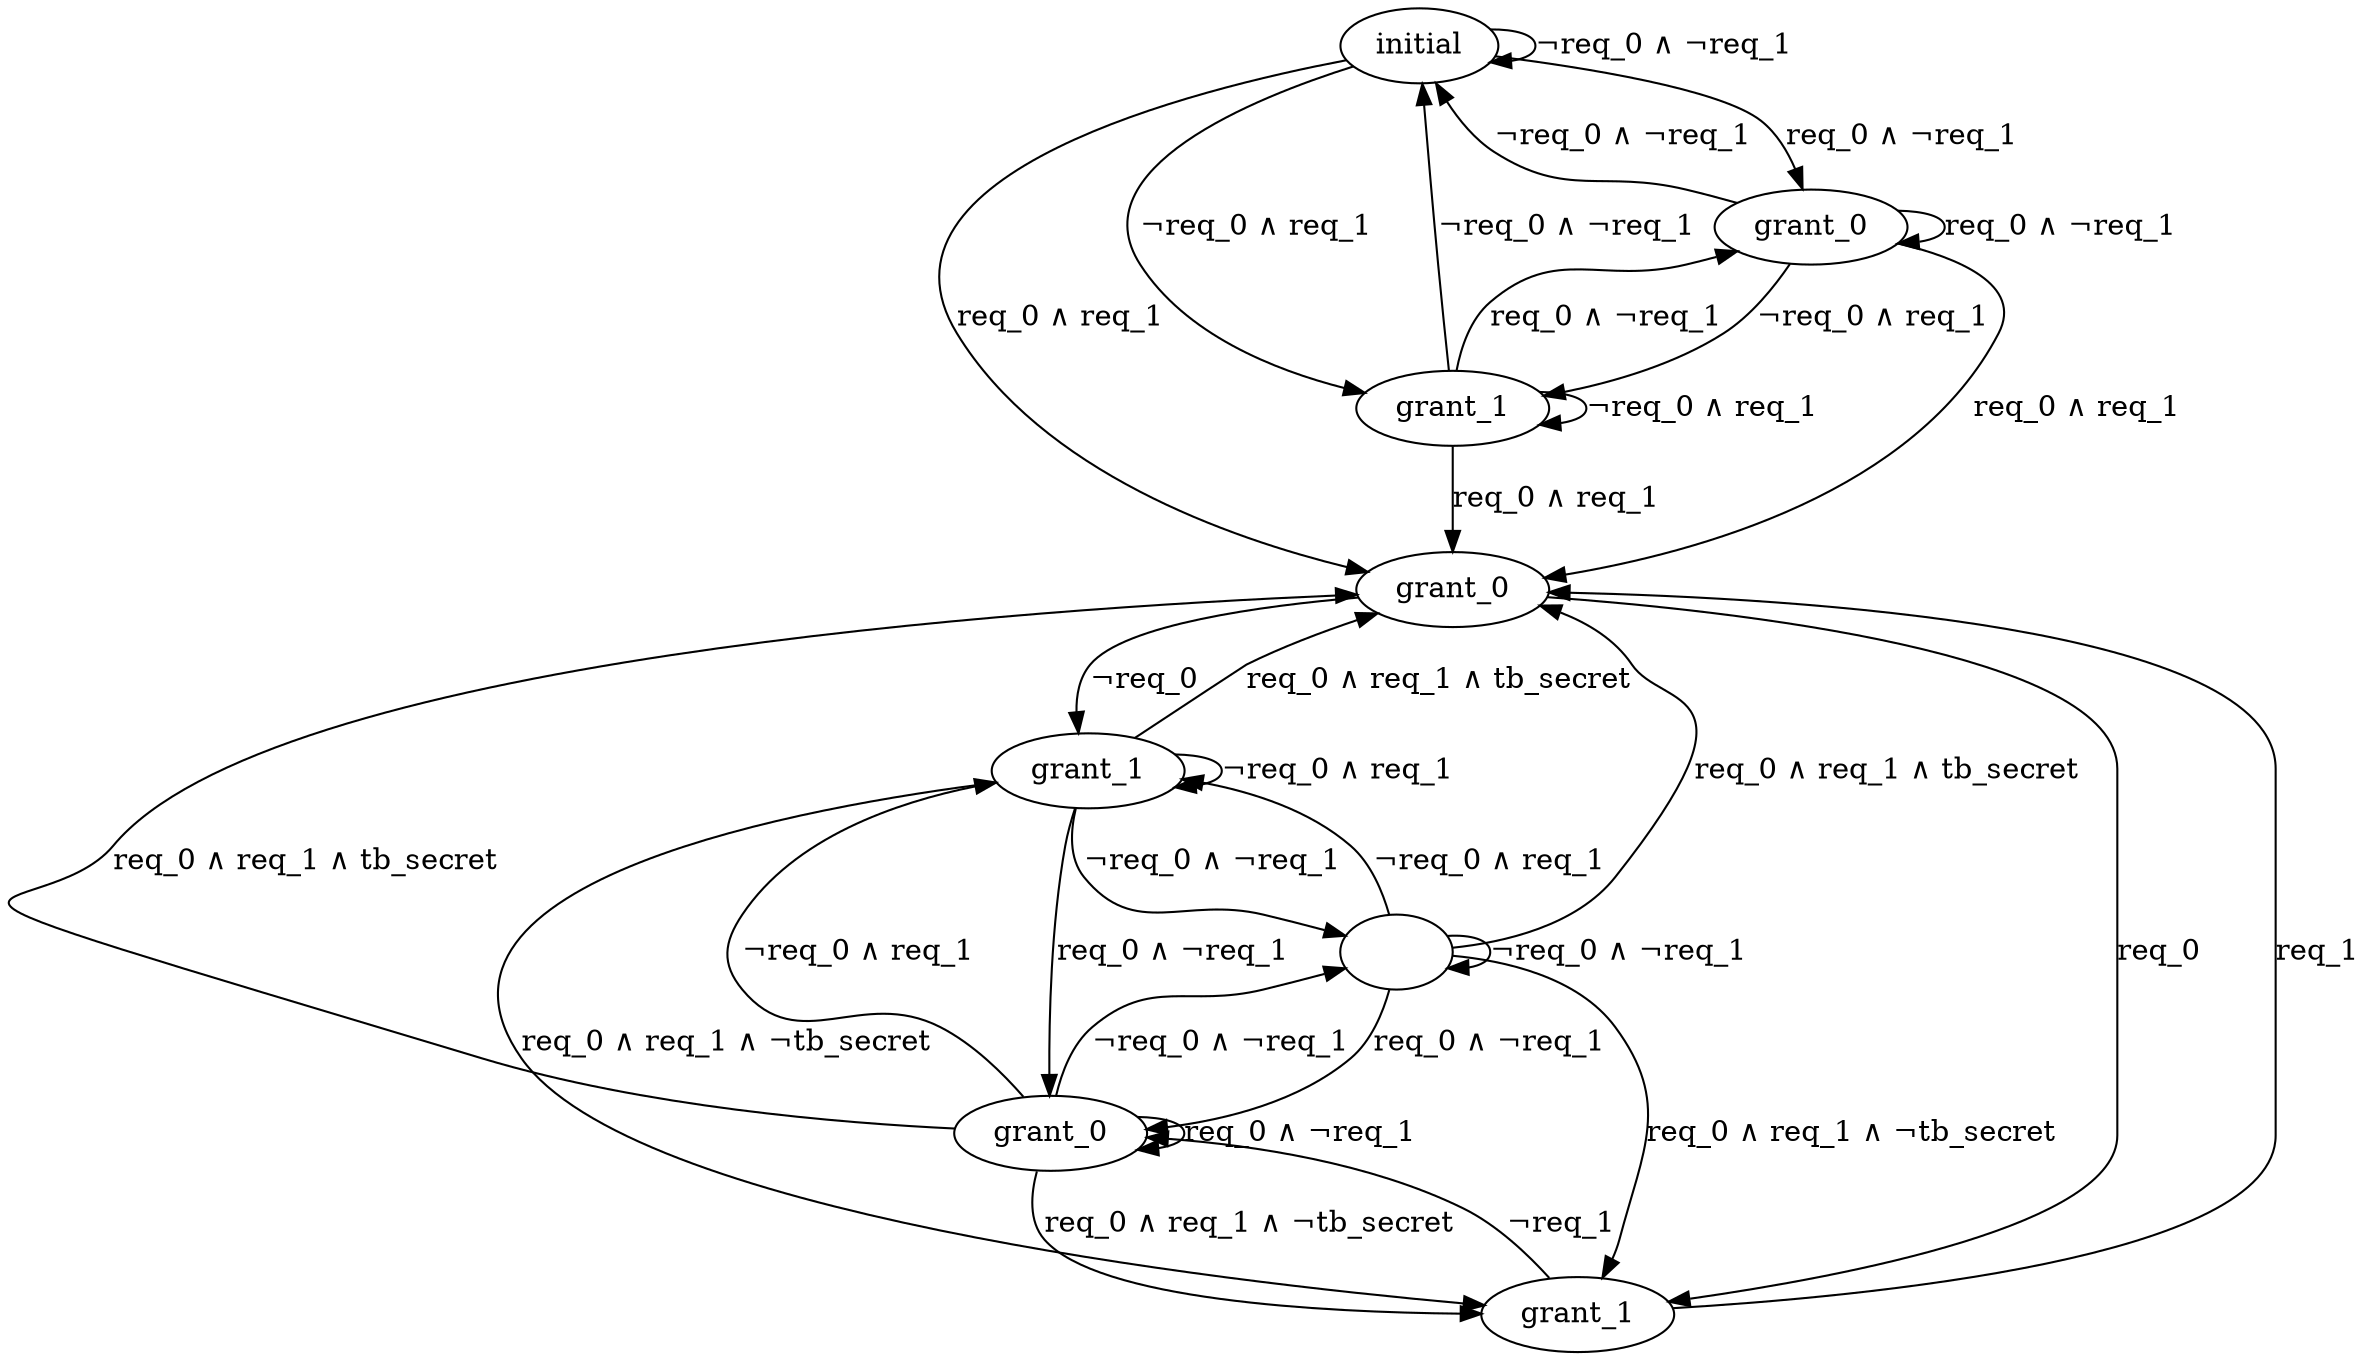 digraph moore {
    "'state[0]' = 0; 'state[1]' = 0; 'state[2]' = 0; 'delay' = 0;" [label="initial\n"]
    "'state[0]' = 1; 'state[1]' = 1; 'state[2]' = 0; 'delay' = 1;" [label="grant_0"]
    "'state[0]' = 1; 'state[1]' = 0; 'state[2]' = 0; 'delay' = 0;" [label="grant_0"]
    "'state[0]' = 0; 'state[1]' = 1; 'state[2]' = 0; 'delay' = 0;" [label="grant_1"]
    "'state[0]' = 0; 'state[1]' = 1; 'state[2]' = 0; 'delay' = 1;" [label="grant_1"]
    "'state[0]' = 0; 'state[1]' = 0; 'state[2]' = 1; 'delay' = 1;" [label="grant_1"]
    "'state[0]' = 1; 'state[1]' = 0; 'state[2]' = 0; 'delay' = 1;" [label="grant_0"]
    "'state[0]' = 0; 'state[1]' = 0; 'state[2]' = 0; 'delay' = 1;" [label=""]
    "'state[0]' = 0; 'state[1]' = 0; 'state[2]' = 0; 'delay' = 0;" -> "'state[0]' = 1; 'state[1]' = 1; 'state[2]' = 0; 'delay' = 1;" [label="req_0 ∧ req_1"]
    "'state[0]' = 0; 'state[1]' = 0; 'state[2]' = 0; 'delay' = 0;" -> "'state[0]' = 1; 'state[1]' = 0; 'state[2]' = 0; 'delay' = 0;" [label="req_0 ∧ ¬req_1"]
    "'state[0]' = 0; 'state[1]' = 0; 'state[2]' = 0; 'delay' = 0;" -> "'state[0]' = 0; 'state[1]' = 1; 'state[2]' = 0; 'delay' = 0;" [label="¬req_0 ∧ req_1"]
    "'state[0]' = 0; 'state[1]' = 0; 'state[2]' = 0; 'delay' = 0;" -> "'state[0]' = 0; 'state[1]' = 0; 'state[2]' = 0; 'delay' = 0;" [label="¬req_0 ∧ ¬req_1"]
    "'state[0]' = 0; 'state[1]' = 1; 'state[2]' = 0; 'delay' = 0;" -> "'state[0]' = 1; 'state[1]' = 1; 'state[2]' = 0; 'delay' = 1;" [label="req_0 ∧ req_1"]
    "'state[0]' = 0; 'state[1]' = 1; 'state[2]' = 0; 'delay' = 0;" -> "'state[0]' = 1; 'state[1]' = 0; 'state[2]' = 0; 'delay' = 0;" [label="req_0 ∧ ¬req_1"]
    "'state[0]' = 0; 'state[1]' = 1; 'state[2]' = 0; 'delay' = 0;" -> "'state[0]' = 0; 'state[1]' = 1; 'state[2]' = 0; 'delay' = 0;" [label="¬req_0 ∧ req_1"]
    "'state[0]' = 0; 'state[1]' = 1; 'state[2]' = 0; 'delay' = 0;" -> "'state[0]' = 0; 'state[1]' = 0; 'state[2]' = 0; 'delay' = 0;" [label="¬req_0 ∧ ¬req_1"]
    "'state[0]' = 1; 'state[1]' = 0; 'state[2]' = 0; 'delay' = 0;" -> "'state[0]' = 1; 'state[1]' = 1; 'state[2]' = 0; 'delay' = 1;" [label="req_0 ∧ req_1"]
    "'state[0]' = 1; 'state[1]' = 0; 'state[2]' = 0; 'delay' = 0;" -> "'state[0]' = 1; 'state[1]' = 0; 'state[2]' = 0; 'delay' = 0;" [label="req_0 ∧ ¬req_1"]
    "'state[0]' = 1; 'state[1]' = 0; 'state[2]' = 0; 'delay' = 0;" -> "'state[0]' = 0; 'state[1]' = 1; 'state[2]' = 0; 'delay' = 0;" [label="¬req_0 ∧ req_1"]
    "'state[0]' = 1; 'state[1]' = 0; 'state[2]' = 0; 'delay' = 0;" -> "'state[0]' = 0; 'state[1]' = 0; 'state[2]' = 0; 'delay' = 0;" [label="¬req_0 ∧ ¬req_1"]
    "'state[0]' = 1; 'state[1]' = 1; 'state[2]' = 0; 'delay' = 1;" -> "'state[0]' = 0; 'state[1]' = 1; 'state[2]' = 0; 'delay' = 1;" [label="¬req_0"]
    "'state[0]' = 1; 'state[1]' = 1; 'state[2]' = 0; 'delay' = 1;" -> "'state[0]' = 0; 'state[1]' = 0; 'state[2]' = 1; 'delay' = 1;" [label="req_0"]
    "'state[0]' = 0; 'state[1]' = 0; 'state[2]' = 1; 'delay' = 1;" -> "'state[0]' = 1; 'state[1]' = 1; 'state[2]' = 0; 'delay' = 1;" [label="req_1"]
    "'state[0]' = 0; 'state[1]' = 0; 'state[2]' = 1; 'delay' = 1;" -> "'state[0]' = 1; 'state[1]' = 0; 'state[2]' = 0; 'delay' = 1;" [label="¬req_1"]
    "'state[0]' = 1; 'state[1]' = 0; 'state[2]' = 0; 'delay' = 1;" -> "'state[0]' = 1; 'state[1]' = 1; 'state[2]' = 0; 'delay' = 1;" [label="req_0 ∧ req_1 ∧ tb_secret"]
    "'state[0]' = 1; 'state[1]' = 0; 'state[2]' = 0; 'delay' = 1;" -> "'state[0]' = 1; 'state[1]' = 0; 'state[2]' = 0; 'delay' = 1;" [label="req_0 ∧ ¬req_1"]
    "'state[0]' = 1; 'state[1]' = 0; 'state[2]' = 0; 'delay' = 1;" -> "'state[0]' = 0; 'state[1]' = 1; 'state[2]' = 0; 'delay' = 1;" [label="¬req_0 ∧ req_1"]
    "'state[0]' = 1; 'state[1]' = 0; 'state[2]' = 0; 'delay' = 1;" -> "'state[0]' = 0; 'state[1]' = 0; 'state[2]' = 1; 'delay' = 1;" [label="req_0 ∧ req_1 ∧ ¬tb_secret"]
    "'state[0]' = 1; 'state[1]' = 0; 'state[2]' = 0; 'delay' = 1;" -> "'state[0]' = 0; 'state[1]' = 0; 'state[2]' = 0; 'delay' = 1;" [label="¬req_0 ∧ ¬req_1"]
    "'state[0]' = 0; 'state[1]' = 0; 'state[2]' = 0; 'delay' = 1;" -> "'state[0]' = 1; 'state[1]' = 1; 'state[2]' = 0; 'delay' = 1;" [label="req_0 ∧ req_1 ∧ tb_secret"]
    "'state[0]' = 0; 'state[1]' = 0; 'state[2]' = 0; 'delay' = 1;" -> "'state[0]' = 1; 'state[1]' = 0; 'state[2]' = 0; 'delay' = 1;" [label="req_0 ∧ ¬req_1"]
    "'state[0]' = 0; 'state[1]' = 0; 'state[2]' = 0; 'delay' = 1;" -> "'state[0]' = 0; 'state[1]' = 1; 'state[2]' = 0; 'delay' = 1;" [label="¬req_0 ∧ req_1"]
    "'state[0]' = 0; 'state[1]' = 0; 'state[2]' = 0; 'delay' = 1;" -> "'state[0]' = 0; 'state[1]' = 0; 'state[2]' = 1; 'delay' = 1;" [label="req_0 ∧ req_1 ∧ ¬tb_secret"]
    "'state[0]' = 0; 'state[1]' = 0; 'state[2]' = 0; 'delay' = 1;" -> "'state[0]' = 0; 'state[1]' = 0; 'state[2]' = 0; 'delay' = 1;" [label="¬req_0 ∧ ¬req_1"]
    "'state[0]' = 0; 'state[1]' = 1; 'state[2]' = 0; 'delay' = 1;" -> "'state[0]' = 1; 'state[1]' = 1; 'state[2]' = 0; 'delay' = 1;" [label="req_0 ∧ req_1 ∧ tb_secret"]
    "'state[0]' = 0; 'state[1]' = 1; 'state[2]' = 0; 'delay' = 1;" -> "'state[0]' = 1; 'state[1]' = 0; 'state[2]' = 0; 'delay' = 1;" [label="req_0 ∧ ¬req_1"]
    "'state[0]' = 0; 'state[1]' = 1; 'state[2]' = 0; 'delay' = 1;" -> "'state[0]' = 0; 'state[1]' = 1; 'state[2]' = 0; 'delay' = 1;" [label="¬req_0 ∧ req_1"]
    "'state[0]' = 0; 'state[1]' = 1; 'state[2]' = 0; 'delay' = 1;" -> "'state[0]' = 0; 'state[1]' = 0; 'state[2]' = 1; 'delay' = 1;" [label="req_0 ∧ req_1 ∧ ¬tb_secret"]
    "'state[0]' = 0; 'state[1]' = 1; 'state[2]' = 0; 'delay' = 1;" -> "'state[0]' = 0; 'state[1]' = 0; 'state[2]' = 0; 'delay' = 1;" [label="¬req_0 ∧ ¬req_1"]
}
